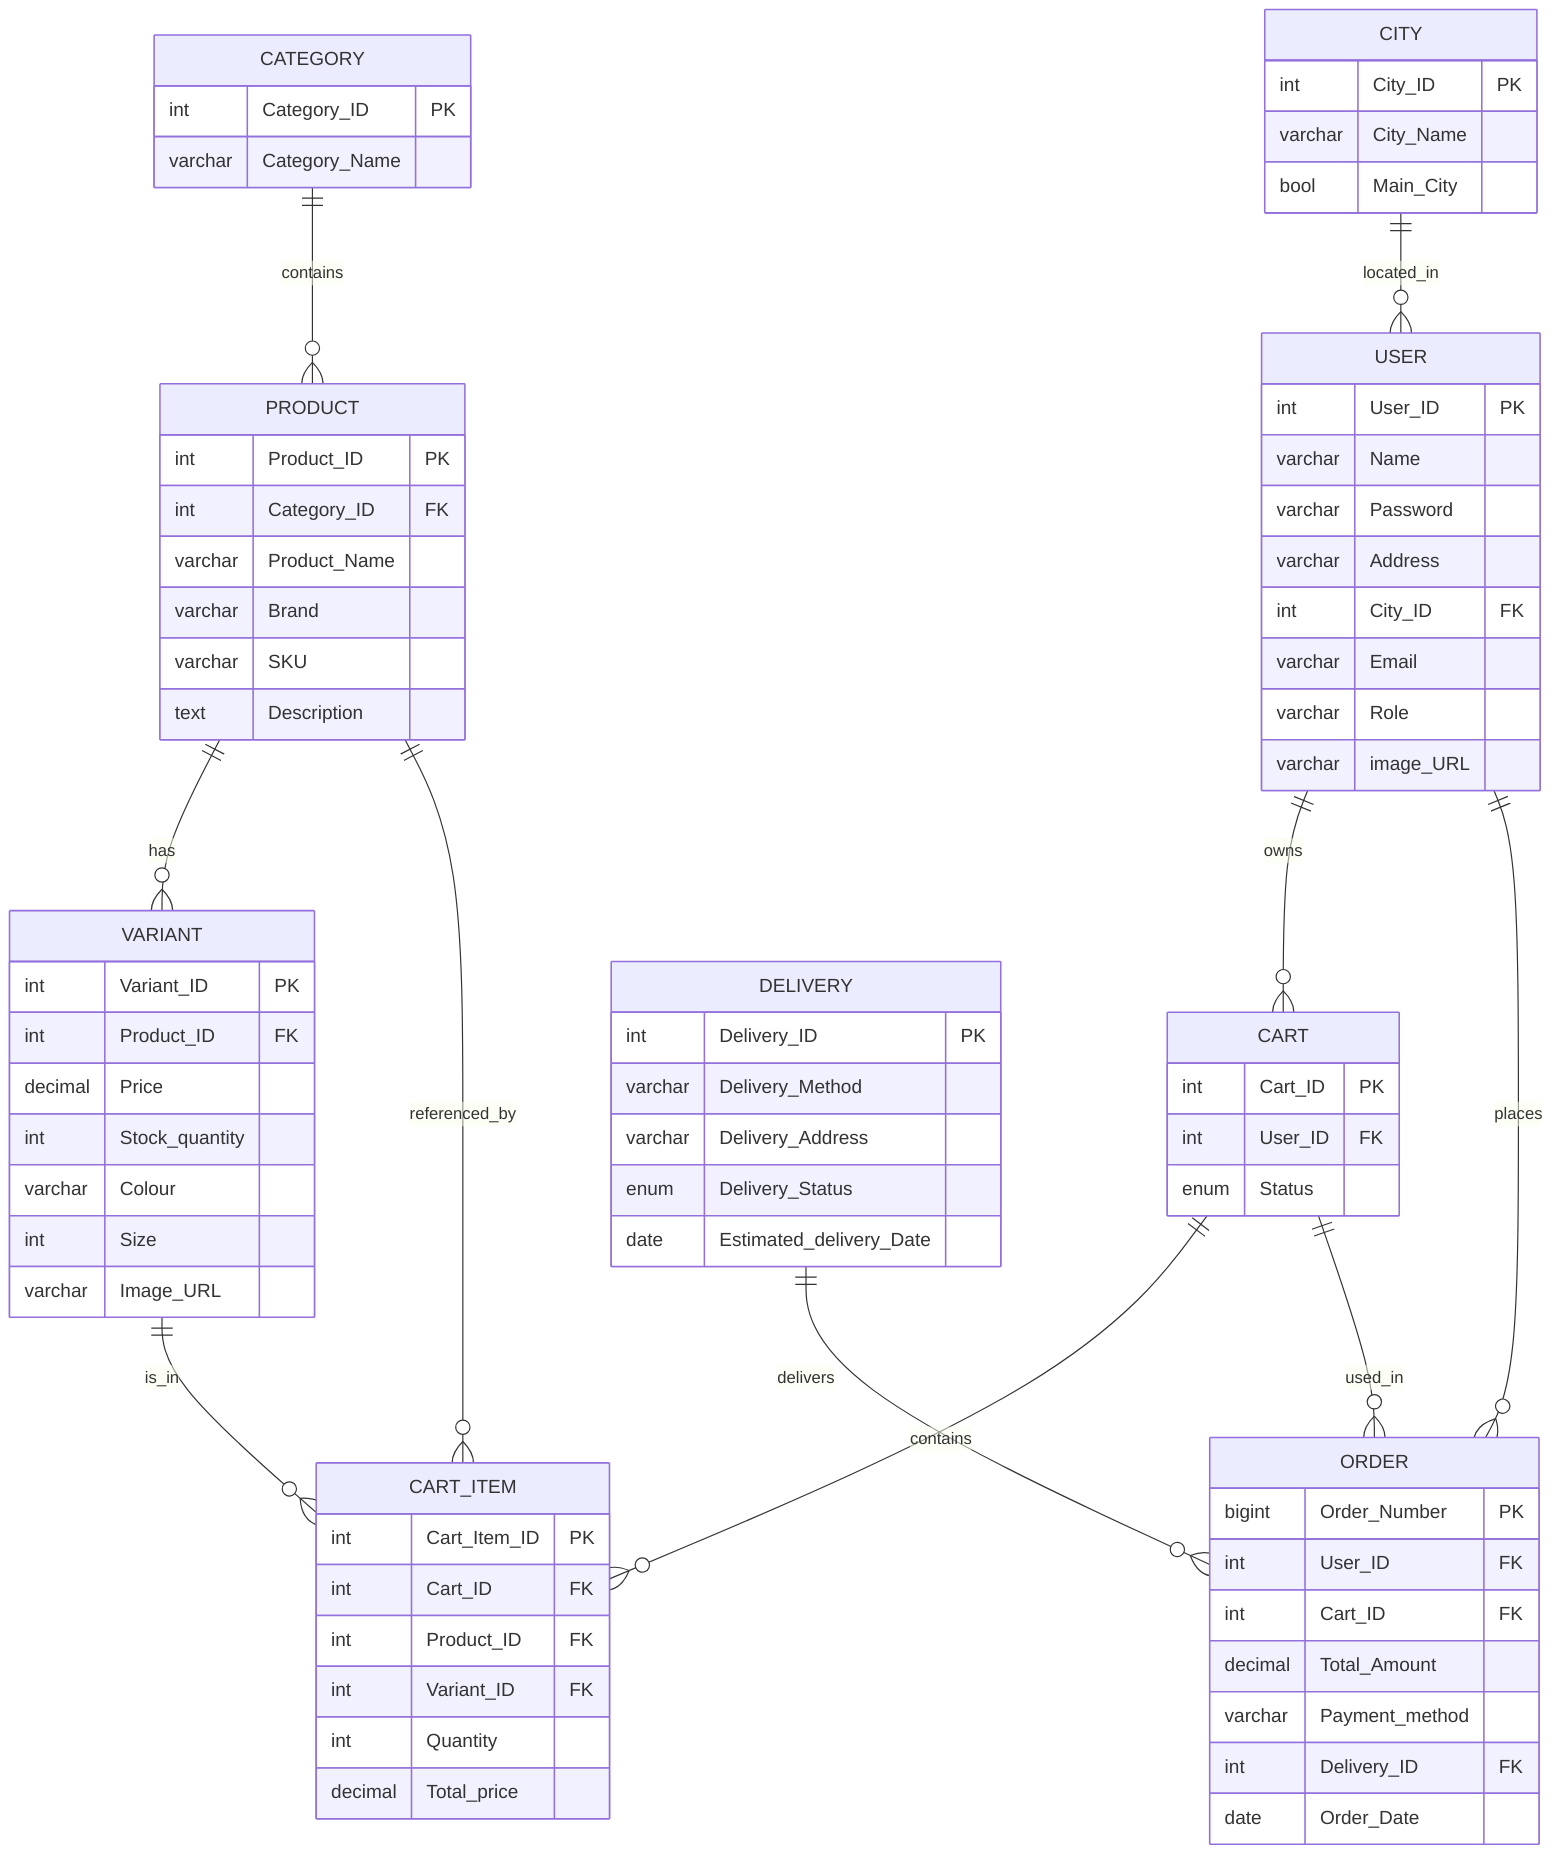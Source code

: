 %% Mermaid ER diagram for BrightBuy database
%% Entities: product, variant, category, cart, cart_item, user, city, order, delivery

erDiagram
    PRODUCT {
        int Product_ID PK
        int Category_ID FK
        varchar Product_Name
        varchar Brand
        varchar SKU
        text Description
    }

    VARIANT {
        int Variant_ID PK
        int Product_ID FK
        decimal Price
        int Stock_quantity
        varchar Colour
        int Size
        varchar Image_URL
    }

    CATEGORY {
        int Category_ID PK
        varchar Category_Name
    }

    CART {
        int Cart_ID PK
        int User_ID FK
        enum Status
    }

    CART_ITEM {
        int Cart_Item_ID PK
        int Cart_ID FK
        int Product_ID FK
        int Variant_ID FK
        int Quantity
        decimal Total_price
    }

    USER {
        int User_ID PK
        varchar Name
        varchar Password
        varchar Address
        int City_ID FK
        varchar Email
        varchar Role
        varchar image_URL
    }

    CITY {
        int City_ID PK
        varchar City_Name
        bool Main_City
    }

    ORDER {
        bigint Order_Number PK
        int User_ID FK
        int Cart_ID FK
        decimal Total_Amount
        varchar Payment_method
        int Delivery_ID FK
        date Order_Date
    }

    DELIVERY {
        int Delivery_ID PK
        varchar Delivery_Method
        varchar Delivery_Address
        enum Delivery_Status
        date Estimated_delivery_Date
    }

    %% Relationships
    PRODUCT ||--o{ VARIANT : "has"
    CATEGORY ||--o{ PRODUCT : "contains"
    USER ||--o{ CART : "owns"
    CART ||--o{ CART_ITEM : "contains"
    VARIANT ||--o{ CART_ITEM : "is_in"
    PRODUCT ||--o{ CART_ITEM : "referenced_by"
    CITY ||--o{ USER : "located_in"
    USER ||--o{ ORDER : "places"
    CART ||--o{ ORDER : "used_in"
    DELIVERY ||--o{ ORDER : "delivers"